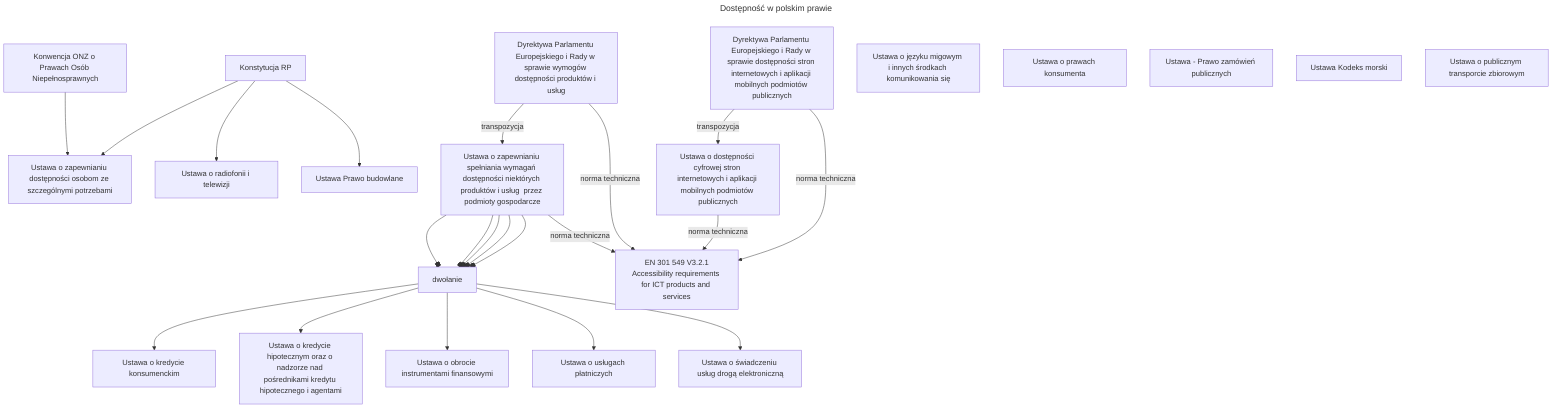---
title: Dostępność w polskim prawie
description: Schemat ilustrujący hierarchię aktów prawnych dotyczących dostępności.
tags: [dostępność, prawo, akty prawne, hierarchia]
theme: default
---

graph TD
    %% Poziom 1: Konstytucja RP
    konstytucja[Konstytucja RP] --> uzd
    konstytucja --> rtv
    konstytucja --> budowlane

    %% Poziom 2: Umowy Międzynarodowe / Prawo UE
    kpon[Konwencja ONZ o Prawach Osób Niepełnosprawnych] --> uzd
    eaa[Dyrektywa Parlamentu Europejskiego i Rady w sprawie wymogów dostępności produktów i usług]
    eaa --transpozycja--> pad
    eaa --"norma techniczna"--> en301549
    ead[Dyrektywa Parlamentu Europejskiego i Rady w sprawie dostępności stron internetowych i aplikacji mobilnych podmiotów publicznych]
    ead --transpozycja--> udc
    ead --"norma techniczna"--> en301549

    %% Poziom 3: Ustawy
    uzd[Ustawa o zapewnianiu dostępności osobom ze szczególnymi potrzebami]
    udc[Ustawa o dostępności cyfrowej stron internetowych i aplikacji mobilnych podmiotów publicznych]
    udc --"norma techniczna"--> en301549
    pad[Ustawa o zapewnianiu spełniania wymagań dostępności niektórych produktów i usług  przez podmioty gospodarcze]
    pad --odwołanie-->kredyt
    pad --odwołanie--> hipoteczny
    pad --odwołanie--> instrumenty
    pad --odwołanie--> uup
    pad --odwołanie--> usude
    pad --"norma techniczna"--> en301549
    rtv[Ustawa o radiofonii i telewizji]
    pjm[Ustawa o języku migowym i innych środkach komunikowania się ]
    upk[Ustawa o prawach konsumenta]
pzp[Ustawa - Prawo zamówień publicznych]
usude[Ustawa o świadczeniu usług drogą elektroniczną]
morski[Ustawa Kodeks morski]
zbiorkom[Ustawa o publicznym transporcie zbiorowym]
kredyt[Ustawa o kredycie konsumenckim]
hipoteczny[Ustawa o kredycie hipotecznym oraz o nadzorze nad pośrednikami kredytu hipotecznego i agentami ]
instrumenty[Ustawa o obrocie instrumentami finansowymi]
uup[Ustawa o usługach płatniczych]
budowlane[Ustawa Prawo budowlane]



    %% Poziom 4: Rozporządzenia i akty wykonawcze
    
    %% Poziom 5: Akty prawa miejscowego

    
    %% Poziom 6: Normy i standardy
    en301549[EN 301 549 V3.2.1<br>Accessibility requirements for ICT products and services]